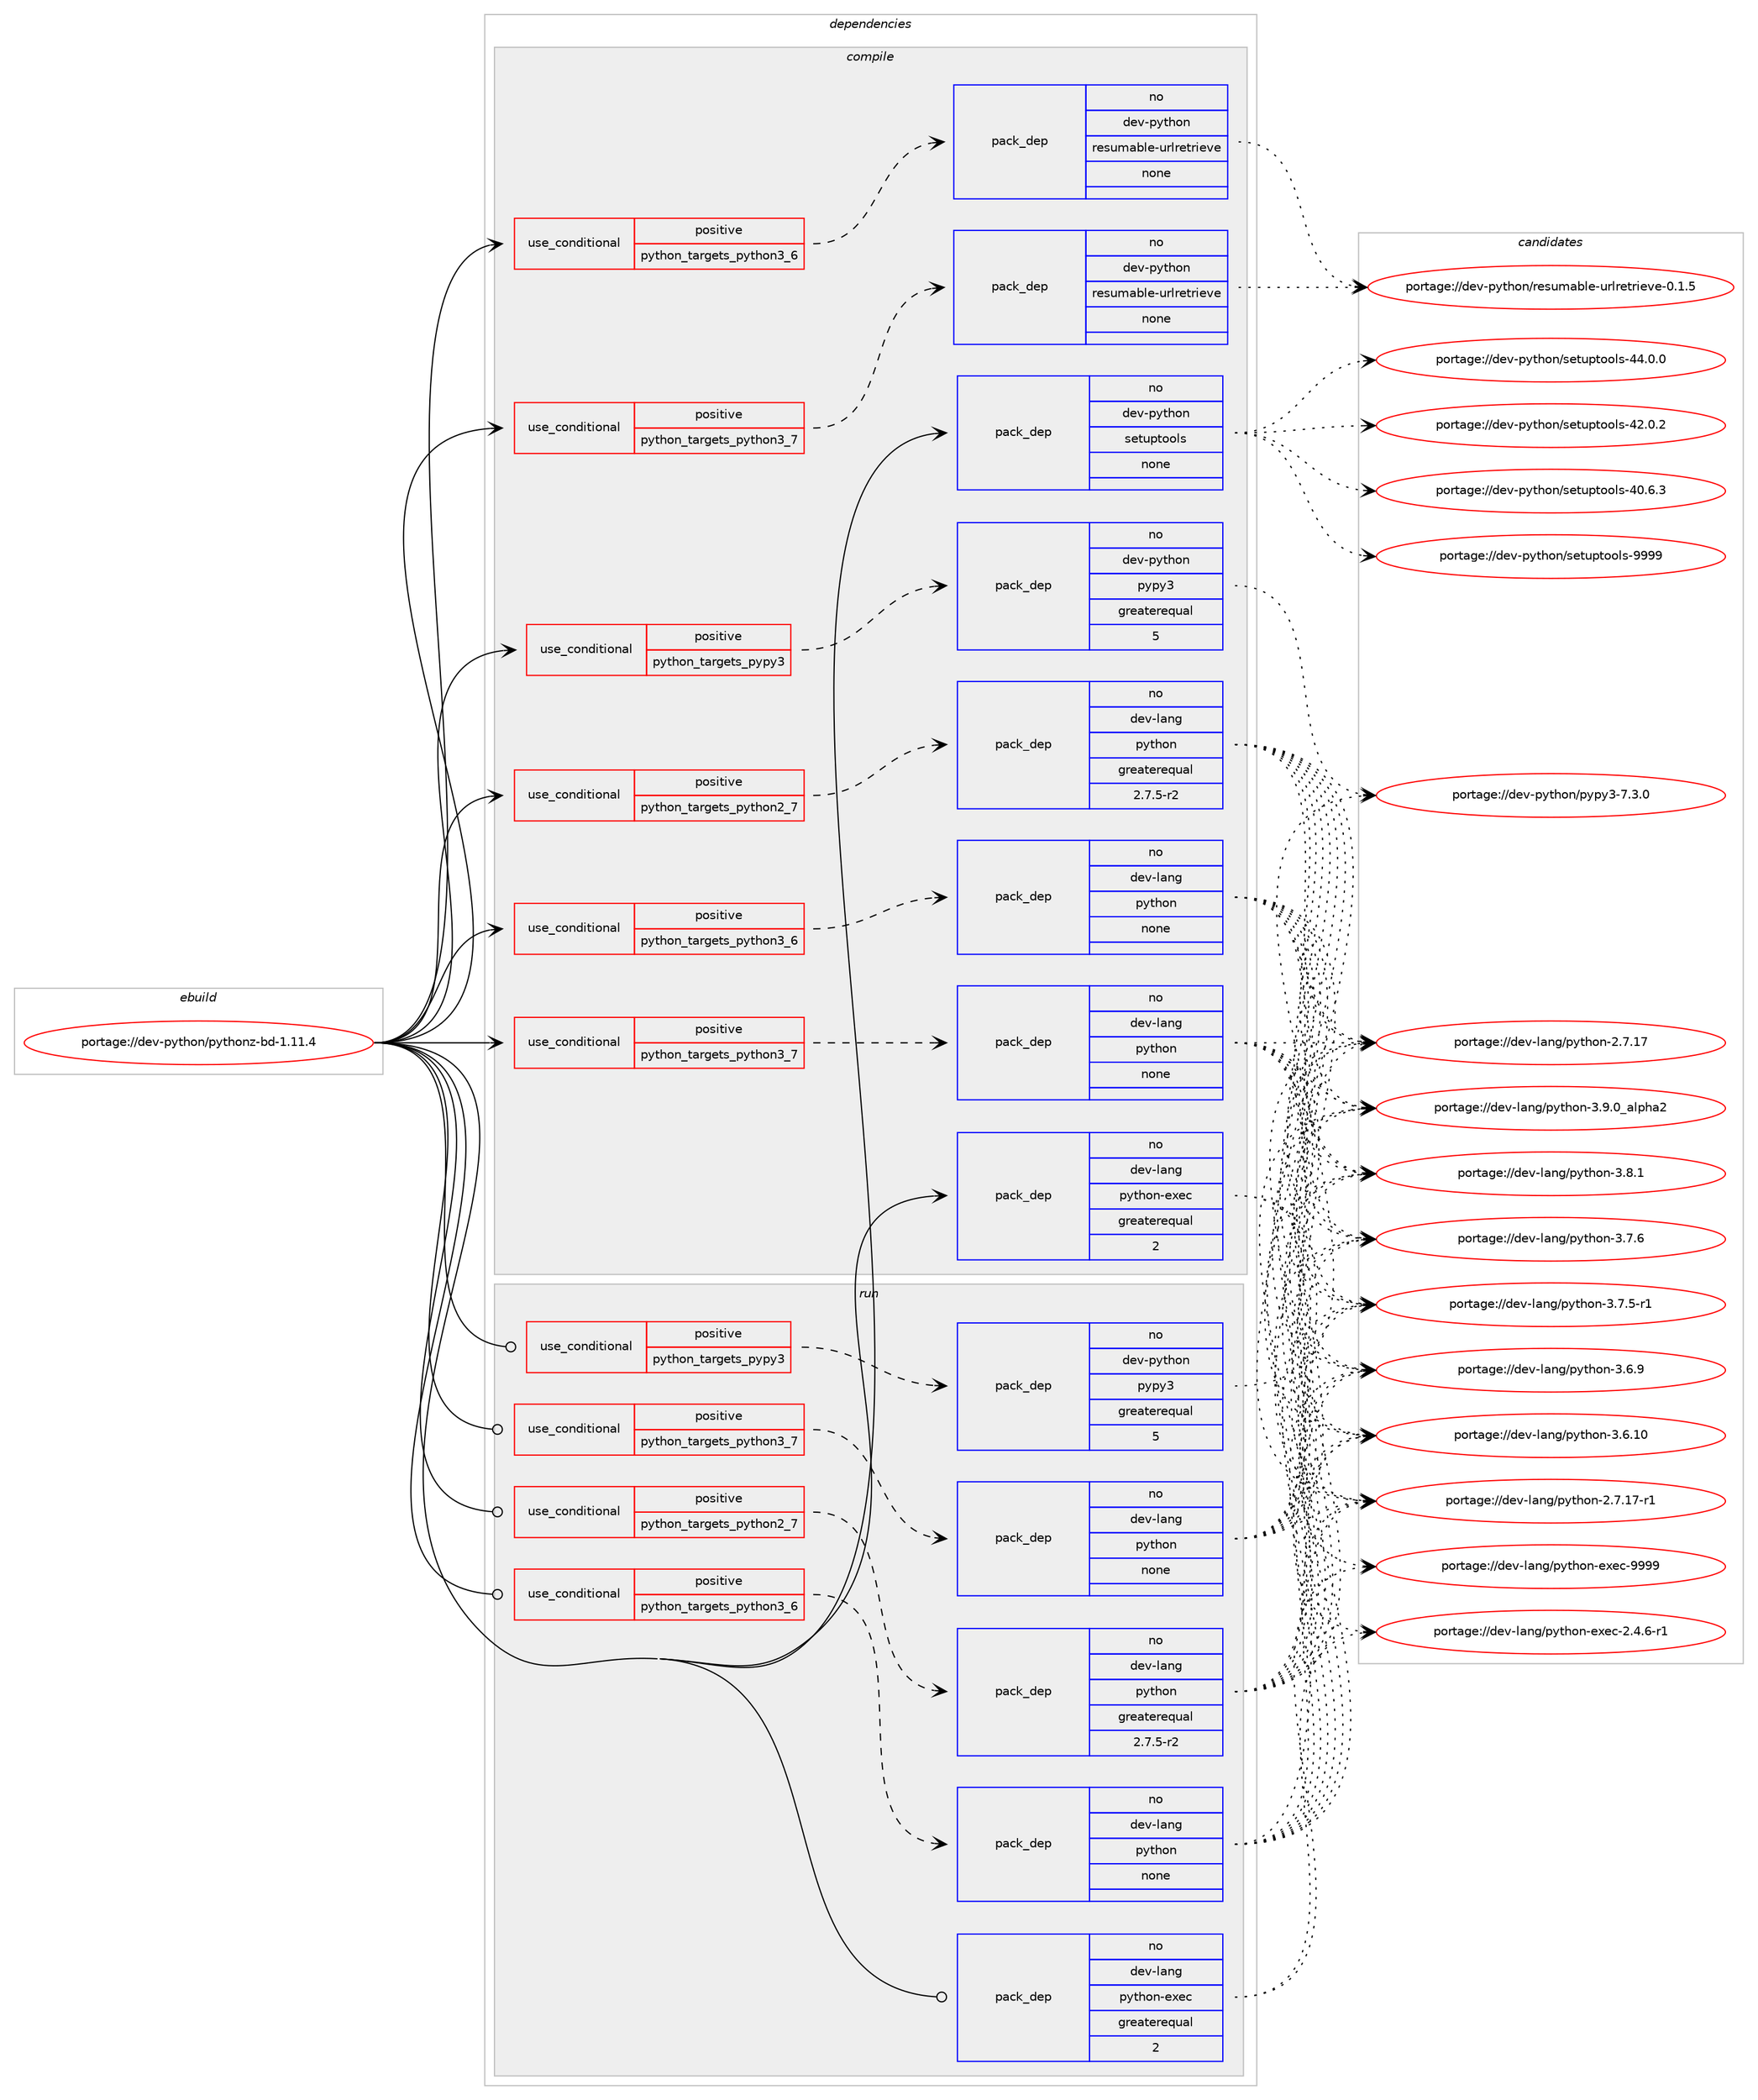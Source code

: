 digraph prolog {

# *************
# Graph options
# *************

newrank=true;
concentrate=true;
compound=true;
graph [rankdir=LR,fontname=Helvetica,fontsize=10,ranksep=1.5];#, ranksep=2.5, nodesep=0.2];
edge  [arrowhead=vee];
node  [fontname=Helvetica,fontsize=10];

# **********
# The ebuild
# **********

subgraph cluster_leftcol {
color=gray;
label=<<i>ebuild</i>>;
id [label="portage://dev-python/pythonz-bd-1.11.4", color=red, width=4, href="../dev-python/pythonz-bd-1.11.4.svg"];
}

# ****************
# The dependencies
# ****************

subgraph cluster_midcol {
color=gray;
label=<<i>dependencies</i>>;
subgraph cluster_compile {
fillcolor="#eeeeee";
style=filled;
label=<<i>compile</i>>;
subgraph cond107354 {
dependency430229 [label=<<TABLE BORDER="0" CELLBORDER="1" CELLSPACING="0" CELLPADDING="4"><TR><TD ROWSPAN="3" CELLPADDING="10">use_conditional</TD></TR><TR><TD>positive</TD></TR><TR><TD>python_targets_pypy3</TD></TR></TABLE>>, shape=none, color=red];
subgraph pack317963 {
dependency430230 [label=<<TABLE BORDER="0" CELLBORDER="1" CELLSPACING="0" CELLPADDING="4" WIDTH="220"><TR><TD ROWSPAN="6" CELLPADDING="30">pack_dep</TD></TR><TR><TD WIDTH="110">no</TD></TR><TR><TD>dev-python</TD></TR><TR><TD>pypy3</TD></TR><TR><TD>greaterequal</TD></TR><TR><TD>5</TD></TR></TABLE>>, shape=none, color=blue];
}
dependency430229:e -> dependency430230:w [weight=20,style="dashed",arrowhead="vee"];
}
id:e -> dependency430229:w [weight=20,style="solid",arrowhead="vee"];
subgraph cond107355 {
dependency430231 [label=<<TABLE BORDER="0" CELLBORDER="1" CELLSPACING="0" CELLPADDING="4"><TR><TD ROWSPAN="3" CELLPADDING="10">use_conditional</TD></TR><TR><TD>positive</TD></TR><TR><TD>python_targets_python2_7</TD></TR></TABLE>>, shape=none, color=red];
subgraph pack317964 {
dependency430232 [label=<<TABLE BORDER="0" CELLBORDER="1" CELLSPACING="0" CELLPADDING="4" WIDTH="220"><TR><TD ROWSPAN="6" CELLPADDING="30">pack_dep</TD></TR><TR><TD WIDTH="110">no</TD></TR><TR><TD>dev-lang</TD></TR><TR><TD>python</TD></TR><TR><TD>greaterequal</TD></TR><TR><TD>2.7.5-r2</TD></TR></TABLE>>, shape=none, color=blue];
}
dependency430231:e -> dependency430232:w [weight=20,style="dashed",arrowhead="vee"];
}
id:e -> dependency430231:w [weight=20,style="solid",arrowhead="vee"];
subgraph cond107356 {
dependency430233 [label=<<TABLE BORDER="0" CELLBORDER="1" CELLSPACING="0" CELLPADDING="4"><TR><TD ROWSPAN="3" CELLPADDING="10">use_conditional</TD></TR><TR><TD>positive</TD></TR><TR><TD>python_targets_python3_6</TD></TR></TABLE>>, shape=none, color=red];
subgraph pack317965 {
dependency430234 [label=<<TABLE BORDER="0" CELLBORDER="1" CELLSPACING="0" CELLPADDING="4" WIDTH="220"><TR><TD ROWSPAN="6" CELLPADDING="30">pack_dep</TD></TR><TR><TD WIDTH="110">no</TD></TR><TR><TD>dev-lang</TD></TR><TR><TD>python</TD></TR><TR><TD>none</TD></TR><TR><TD></TD></TR></TABLE>>, shape=none, color=blue];
}
dependency430233:e -> dependency430234:w [weight=20,style="dashed",arrowhead="vee"];
}
id:e -> dependency430233:w [weight=20,style="solid",arrowhead="vee"];
subgraph cond107357 {
dependency430235 [label=<<TABLE BORDER="0" CELLBORDER="1" CELLSPACING="0" CELLPADDING="4"><TR><TD ROWSPAN="3" CELLPADDING="10">use_conditional</TD></TR><TR><TD>positive</TD></TR><TR><TD>python_targets_python3_6</TD></TR></TABLE>>, shape=none, color=red];
subgraph pack317966 {
dependency430236 [label=<<TABLE BORDER="0" CELLBORDER="1" CELLSPACING="0" CELLPADDING="4" WIDTH="220"><TR><TD ROWSPAN="6" CELLPADDING="30">pack_dep</TD></TR><TR><TD WIDTH="110">no</TD></TR><TR><TD>dev-python</TD></TR><TR><TD>resumable-urlretrieve</TD></TR><TR><TD>none</TD></TR><TR><TD></TD></TR></TABLE>>, shape=none, color=blue];
}
dependency430235:e -> dependency430236:w [weight=20,style="dashed",arrowhead="vee"];
}
id:e -> dependency430235:w [weight=20,style="solid",arrowhead="vee"];
subgraph cond107358 {
dependency430237 [label=<<TABLE BORDER="0" CELLBORDER="1" CELLSPACING="0" CELLPADDING="4"><TR><TD ROWSPAN="3" CELLPADDING="10">use_conditional</TD></TR><TR><TD>positive</TD></TR><TR><TD>python_targets_python3_7</TD></TR></TABLE>>, shape=none, color=red];
subgraph pack317967 {
dependency430238 [label=<<TABLE BORDER="0" CELLBORDER="1" CELLSPACING="0" CELLPADDING="4" WIDTH="220"><TR><TD ROWSPAN="6" CELLPADDING="30">pack_dep</TD></TR><TR><TD WIDTH="110">no</TD></TR><TR><TD>dev-lang</TD></TR><TR><TD>python</TD></TR><TR><TD>none</TD></TR><TR><TD></TD></TR></TABLE>>, shape=none, color=blue];
}
dependency430237:e -> dependency430238:w [weight=20,style="dashed",arrowhead="vee"];
}
id:e -> dependency430237:w [weight=20,style="solid",arrowhead="vee"];
subgraph cond107359 {
dependency430239 [label=<<TABLE BORDER="0" CELLBORDER="1" CELLSPACING="0" CELLPADDING="4"><TR><TD ROWSPAN="3" CELLPADDING="10">use_conditional</TD></TR><TR><TD>positive</TD></TR><TR><TD>python_targets_python3_7</TD></TR></TABLE>>, shape=none, color=red];
subgraph pack317968 {
dependency430240 [label=<<TABLE BORDER="0" CELLBORDER="1" CELLSPACING="0" CELLPADDING="4" WIDTH="220"><TR><TD ROWSPAN="6" CELLPADDING="30">pack_dep</TD></TR><TR><TD WIDTH="110">no</TD></TR><TR><TD>dev-python</TD></TR><TR><TD>resumable-urlretrieve</TD></TR><TR><TD>none</TD></TR><TR><TD></TD></TR></TABLE>>, shape=none, color=blue];
}
dependency430239:e -> dependency430240:w [weight=20,style="dashed",arrowhead="vee"];
}
id:e -> dependency430239:w [weight=20,style="solid",arrowhead="vee"];
subgraph pack317969 {
dependency430241 [label=<<TABLE BORDER="0" CELLBORDER="1" CELLSPACING="0" CELLPADDING="4" WIDTH="220"><TR><TD ROWSPAN="6" CELLPADDING="30">pack_dep</TD></TR><TR><TD WIDTH="110">no</TD></TR><TR><TD>dev-lang</TD></TR><TR><TD>python-exec</TD></TR><TR><TD>greaterequal</TD></TR><TR><TD>2</TD></TR></TABLE>>, shape=none, color=blue];
}
id:e -> dependency430241:w [weight=20,style="solid",arrowhead="vee"];
subgraph pack317970 {
dependency430242 [label=<<TABLE BORDER="0" CELLBORDER="1" CELLSPACING="0" CELLPADDING="4" WIDTH="220"><TR><TD ROWSPAN="6" CELLPADDING="30">pack_dep</TD></TR><TR><TD WIDTH="110">no</TD></TR><TR><TD>dev-python</TD></TR><TR><TD>setuptools</TD></TR><TR><TD>none</TD></TR><TR><TD></TD></TR></TABLE>>, shape=none, color=blue];
}
id:e -> dependency430242:w [weight=20,style="solid",arrowhead="vee"];
}
subgraph cluster_compileandrun {
fillcolor="#eeeeee";
style=filled;
label=<<i>compile and run</i>>;
}
subgraph cluster_run {
fillcolor="#eeeeee";
style=filled;
label=<<i>run</i>>;
subgraph cond107360 {
dependency430243 [label=<<TABLE BORDER="0" CELLBORDER="1" CELLSPACING="0" CELLPADDING="4"><TR><TD ROWSPAN="3" CELLPADDING="10">use_conditional</TD></TR><TR><TD>positive</TD></TR><TR><TD>python_targets_pypy3</TD></TR></TABLE>>, shape=none, color=red];
subgraph pack317971 {
dependency430244 [label=<<TABLE BORDER="0" CELLBORDER="1" CELLSPACING="0" CELLPADDING="4" WIDTH="220"><TR><TD ROWSPAN="6" CELLPADDING="30">pack_dep</TD></TR><TR><TD WIDTH="110">no</TD></TR><TR><TD>dev-python</TD></TR><TR><TD>pypy3</TD></TR><TR><TD>greaterequal</TD></TR><TR><TD>5</TD></TR></TABLE>>, shape=none, color=blue];
}
dependency430243:e -> dependency430244:w [weight=20,style="dashed",arrowhead="vee"];
}
id:e -> dependency430243:w [weight=20,style="solid",arrowhead="odot"];
subgraph cond107361 {
dependency430245 [label=<<TABLE BORDER="0" CELLBORDER="1" CELLSPACING="0" CELLPADDING="4"><TR><TD ROWSPAN="3" CELLPADDING="10">use_conditional</TD></TR><TR><TD>positive</TD></TR><TR><TD>python_targets_python2_7</TD></TR></TABLE>>, shape=none, color=red];
subgraph pack317972 {
dependency430246 [label=<<TABLE BORDER="0" CELLBORDER="1" CELLSPACING="0" CELLPADDING="4" WIDTH="220"><TR><TD ROWSPAN="6" CELLPADDING="30">pack_dep</TD></TR><TR><TD WIDTH="110">no</TD></TR><TR><TD>dev-lang</TD></TR><TR><TD>python</TD></TR><TR><TD>greaterequal</TD></TR><TR><TD>2.7.5-r2</TD></TR></TABLE>>, shape=none, color=blue];
}
dependency430245:e -> dependency430246:w [weight=20,style="dashed",arrowhead="vee"];
}
id:e -> dependency430245:w [weight=20,style="solid",arrowhead="odot"];
subgraph cond107362 {
dependency430247 [label=<<TABLE BORDER="0" CELLBORDER="1" CELLSPACING="0" CELLPADDING="4"><TR><TD ROWSPAN="3" CELLPADDING="10">use_conditional</TD></TR><TR><TD>positive</TD></TR><TR><TD>python_targets_python3_6</TD></TR></TABLE>>, shape=none, color=red];
subgraph pack317973 {
dependency430248 [label=<<TABLE BORDER="0" CELLBORDER="1" CELLSPACING="0" CELLPADDING="4" WIDTH="220"><TR><TD ROWSPAN="6" CELLPADDING="30">pack_dep</TD></TR><TR><TD WIDTH="110">no</TD></TR><TR><TD>dev-lang</TD></TR><TR><TD>python</TD></TR><TR><TD>none</TD></TR><TR><TD></TD></TR></TABLE>>, shape=none, color=blue];
}
dependency430247:e -> dependency430248:w [weight=20,style="dashed",arrowhead="vee"];
}
id:e -> dependency430247:w [weight=20,style="solid",arrowhead="odot"];
subgraph cond107363 {
dependency430249 [label=<<TABLE BORDER="0" CELLBORDER="1" CELLSPACING="0" CELLPADDING="4"><TR><TD ROWSPAN="3" CELLPADDING="10">use_conditional</TD></TR><TR><TD>positive</TD></TR><TR><TD>python_targets_python3_7</TD></TR></TABLE>>, shape=none, color=red];
subgraph pack317974 {
dependency430250 [label=<<TABLE BORDER="0" CELLBORDER="1" CELLSPACING="0" CELLPADDING="4" WIDTH="220"><TR><TD ROWSPAN="6" CELLPADDING="30">pack_dep</TD></TR><TR><TD WIDTH="110">no</TD></TR><TR><TD>dev-lang</TD></TR><TR><TD>python</TD></TR><TR><TD>none</TD></TR><TR><TD></TD></TR></TABLE>>, shape=none, color=blue];
}
dependency430249:e -> dependency430250:w [weight=20,style="dashed",arrowhead="vee"];
}
id:e -> dependency430249:w [weight=20,style="solid",arrowhead="odot"];
subgraph pack317975 {
dependency430251 [label=<<TABLE BORDER="0" CELLBORDER="1" CELLSPACING="0" CELLPADDING="4" WIDTH="220"><TR><TD ROWSPAN="6" CELLPADDING="30">pack_dep</TD></TR><TR><TD WIDTH="110">no</TD></TR><TR><TD>dev-lang</TD></TR><TR><TD>python-exec</TD></TR><TR><TD>greaterequal</TD></TR><TR><TD>2</TD></TR></TABLE>>, shape=none, color=blue];
}
id:e -> dependency430251:w [weight=20,style="solid",arrowhead="odot"];
}
}

# **************
# The candidates
# **************

subgraph cluster_choices {
rank=same;
color=gray;
label=<<i>candidates</i>>;

subgraph choice317963 {
color=black;
nodesep=1;
choice100101118451121211161041111104711212111212151455546514648 [label="portage://dev-python/pypy3-7.3.0", color=red, width=4,href="../dev-python/pypy3-7.3.0.svg"];
dependency430230:e -> choice100101118451121211161041111104711212111212151455546514648:w [style=dotted,weight="100"];
}
subgraph choice317964 {
color=black;
nodesep=1;
choice10010111845108971101034711212111610411111045514657464895971081121049750 [label="portage://dev-lang/python-3.9.0_alpha2", color=red, width=4,href="../dev-lang/python-3.9.0_alpha2.svg"];
choice100101118451089711010347112121116104111110455146564649 [label="portage://dev-lang/python-3.8.1", color=red, width=4,href="../dev-lang/python-3.8.1.svg"];
choice100101118451089711010347112121116104111110455146554654 [label="portage://dev-lang/python-3.7.6", color=red, width=4,href="../dev-lang/python-3.7.6.svg"];
choice1001011184510897110103471121211161041111104551465546534511449 [label="portage://dev-lang/python-3.7.5-r1", color=red, width=4,href="../dev-lang/python-3.7.5-r1.svg"];
choice100101118451089711010347112121116104111110455146544657 [label="portage://dev-lang/python-3.6.9", color=red, width=4,href="../dev-lang/python-3.6.9.svg"];
choice10010111845108971101034711212111610411111045514654464948 [label="portage://dev-lang/python-3.6.10", color=red, width=4,href="../dev-lang/python-3.6.10.svg"];
choice100101118451089711010347112121116104111110455046554649554511449 [label="portage://dev-lang/python-2.7.17-r1", color=red, width=4,href="../dev-lang/python-2.7.17-r1.svg"];
choice10010111845108971101034711212111610411111045504655464955 [label="portage://dev-lang/python-2.7.17", color=red, width=4,href="../dev-lang/python-2.7.17.svg"];
dependency430232:e -> choice10010111845108971101034711212111610411111045514657464895971081121049750:w [style=dotted,weight="100"];
dependency430232:e -> choice100101118451089711010347112121116104111110455146564649:w [style=dotted,weight="100"];
dependency430232:e -> choice100101118451089711010347112121116104111110455146554654:w [style=dotted,weight="100"];
dependency430232:e -> choice1001011184510897110103471121211161041111104551465546534511449:w [style=dotted,weight="100"];
dependency430232:e -> choice100101118451089711010347112121116104111110455146544657:w [style=dotted,weight="100"];
dependency430232:e -> choice10010111845108971101034711212111610411111045514654464948:w [style=dotted,weight="100"];
dependency430232:e -> choice100101118451089711010347112121116104111110455046554649554511449:w [style=dotted,weight="100"];
dependency430232:e -> choice10010111845108971101034711212111610411111045504655464955:w [style=dotted,weight="100"];
}
subgraph choice317965 {
color=black;
nodesep=1;
choice10010111845108971101034711212111610411111045514657464895971081121049750 [label="portage://dev-lang/python-3.9.0_alpha2", color=red, width=4,href="../dev-lang/python-3.9.0_alpha2.svg"];
choice100101118451089711010347112121116104111110455146564649 [label="portage://dev-lang/python-3.8.1", color=red, width=4,href="../dev-lang/python-3.8.1.svg"];
choice100101118451089711010347112121116104111110455146554654 [label="portage://dev-lang/python-3.7.6", color=red, width=4,href="../dev-lang/python-3.7.6.svg"];
choice1001011184510897110103471121211161041111104551465546534511449 [label="portage://dev-lang/python-3.7.5-r1", color=red, width=4,href="../dev-lang/python-3.7.5-r1.svg"];
choice100101118451089711010347112121116104111110455146544657 [label="portage://dev-lang/python-3.6.9", color=red, width=4,href="../dev-lang/python-3.6.9.svg"];
choice10010111845108971101034711212111610411111045514654464948 [label="portage://dev-lang/python-3.6.10", color=red, width=4,href="../dev-lang/python-3.6.10.svg"];
choice100101118451089711010347112121116104111110455046554649554511449 [label="portage://dev-lang/python-2.7.17-r1", color=red, width=4,href="../dev-lang/python-2.7.17-r1.svg"];
choice10010111845108971101034711212111610411111045504655464955 [label="portage://dev-lang/python-2.7.17", color=red, width=4,href="../dev-lang/python-2.7.17.svg"];
dependency430234:e -> choice10010111845108971101034711212111610411111045514657464895971081121049750:w [style=dotted,weight="100"];
dependency430234:e -> choice100101118451089711010347112121116104111110455146564649:w [style=dotted,weight="100"];
dependency430234:e -> choice100101118451089711010347112121116104111110455146554654:w [style=dotted,weight="100"];
dependency430234:e -> choice1001011184510897110103471121211161041111104551465546534511449:w [style=dotted,weight="100"];
dependency430234:e -> choice100101118451089711010347112121116104111110455146544657:w [style=dotted,weight="100"];
dependency430234:e -> choice10010111845108971101034711212111610411111045514654464948:w [style=dotted,weight="100"];
dependency430234:e -> choice100101118451089711010347112121116104111110455046554649554511449:w [style=dotted,weight="100"];
dependency430234:e -> choice10010111845108971101034711212111610411111045504655464955:w [style=dotted,weight="100"];
}
subgraph choice317966 {
color=black;
nodesep=1;
choice1001011184511212111610411111047114101115117109979810810145117114108114101116114105101118101454846494653 [label="portage://dev-python/resumable-urlretrieve-0.1.5", color=red, width=4,href="../dev-python/resumable-urlretrieve-0.1.5.svg"];
dependency430236:e -> choice1001011184511212111610411111047114101115117109979810810145117114108114101116114105101118101454846494653:w [style=dotted,weight="100"];
}
subgraph choice317967 {
color=black;
nodesep=1;
choice10010111845108971101034711212111610411111045514657464895971081121049750 [label="portage://dev-lang/python-3.9.0_alpha2", color=red, width=4,href="../dev-lang/python-3.9.0_alpha2.svg"];
choice100101118451089711010347112121116104111110455146564649 [label="portage://dev-lang/python-3.8.1", color=red, width=4,href="../dev-lang/python-3.8.1.svg"];
choice100101118451089711010347112121116104111110455146554654 [label="portage://dev-lang/python-3.7.6", color=red, width=4,href="../dev-lang/python-3.7.6.svg"];
choice1001011184510897110103471121211161041111104551465546534511449 [label="portage://dev-lang/python-3.7.5-r1", color=red, width=4,href="../dev-lang/python-3.7.5-r1.svg"];
choice100101118451089711010347112121116104111110455146544657 [label="portage://dev-lang/python-3.6.9", color=red, width=4,href="../dev-lang/python-3.6.9.svg"];
choice10010111845108971101034711212111610411111045514654464948 [label="portage://dev-lang/python-3.6.10", color=red, width=4,href="../dev-lang/python-3.6.10.svg"];
choice100101118451089711010347112121116104111110455046554649554511449 [label="portage://dev-lang/python-2.7.17-r1", color=red, width=4,href="../dev-lang/python-2.7.17-r1.svg"];
choice10010111845108971101034711212111610411111045504655464955 [label="portage://dev-lang/python-2.7.17", color=red, width=4,href="../dev-lang/python-2.7.17.svg"];
dependency430238:e -> choice10010111845108971101034711212111610411111045514657464895971081121049750:w [style=dotted,weight="100"];
dependency430238:e -> choice100101118451089711010347112121116104111110455146564649:w [style=dotted,weight="100"];
dependency430238:e -> choice100101118451089711010347112121116104111110455146554654:w [style=dotted,weight="100"];
dependency430238:e -> choice1001011184510897110103471121211161041111104551465546534511449:w [style=dotted,weight="100"];
dependency430238:e -> choice100101118451089711010347112121116104111110455146544657:w [style=dotted,weight="100"];
dependency430238:e -> choice10010111845108971101034711212111610411111045514654464948:w [style=dotted,weight="100"];
dependency430238:e -> choice100101118451089711010347112121116104111110455046554649554511449:w [style=dotted,weight="100"];
dependency430238:e -> choice10010111845108971101034711212111610411111045504655464955:w [style=dotted,weight="100"];
}
subgraph choice317968 {
color=black;
nodesep=1;
choice1001011184511212111610411111047114101115117109979810810145117114108114101116114105101118101454846494653 [label="portage://dev-python/resumable-urlretrieve-0.1.5", color=red, width=4,href="../dev-python/resumable-urlretrieve-0.1.5.svg"];
dependency430240:e -> choice1001011184511212111610411111047114101115117109979810810145117114108114101116114105101118101454846494653:w [style=dotted,weight="100"];
}
subgraph choice317969 {
color=black;
nodesep=1;
choice10010111845108971101034711212111610411111045101120101994557575757 [label="portage://dev-lang/python-exec-9999", color=red, width=4,href="../dev-lang/python-exec-9999.svg"];
choice10010111845108971101034711212111610411111045101120101994550465246544511449 [label="portage://dev-lang/python-exec-2.4.6-r1", color=red, width=4,href="../dev-lang/python-exec-2.4.6-r1.svg"];
dependency430241:e -> choice10010111845108971101034711212111610411111045101120101994557575757:w [style=dotted,weight="100"];
dependency430241:e -> choice10010111845108971101034711212111610411111045101120101994550465246544511449:w [style=dotted,weight="100"];
}
subgraph choice317970 {
color=black;
nodesep=1;
choice10010111845112121116104111110471151011161171121161111111081154557575757 [label="portage://dev-python/setuptools-9999", color=red, width=4,href="../dev-python/setuptools-9999.svg"];
choice100101118451121211161041111104711510111611711211611111110811545525246484648 [label="portage://dev-python/setuptools-44.0.0", color=red, width=4,href="../dev-python/setuptools-44.0.0.svg"];
choice100101118451121211161041111104711510111611711211611111110811545525046484650 [label="portage://dev-python/setuptools-42.0.2", color=red, width=4,href="../dev-python/setuptools-42.0.2.svg"];
choice100101118451121211161041111104711510111611711211611111110811545524846544651 [label="portage://dev-python/setuptools-40.6.3", color=red, width=4,href="../dev-python/setuptools-40.6.3.svg"];
dependency430242:e -> choice10010111845112121116104111110471151011161171121161111111081154557575757:w [style=dotted,weight="100"];
dependency430242:e -> choice100101118451121211161041111104711510111611711211611111110811545525246484648:w [style=dotted,weight="100"];
dependency430242:e -> choice100101118451121211161041111104711510111611711211611111110811545525046484650:w [style=dotted,weight="100"];
dependency430242:e -> choice100101118451121211161041111104711510111611711211611111110811545524846544651:w [style=dotted,weight="100"];
}
subgraph choice317971 {
color=black;
nodesep=1;
choice100101118451121211161041111104711212111212151455546514648 [label="portage://dev-python/pypy3-7.3.0", color=red, width=4,href="../dev-python/pypy3-7.3.0.svg"];
dependency430244:e -> choice100101118451121211161041111104711212111212151455546514648:w [style=dotted,weight="100"];
}
subgraph choice317972 {
color=black;
nodesep=1;
choice10010111845108971101034711212111610411111045514657464895971081121049750 [label="portage://dev-lang/python-3.9.0_alpha2", color=red, width=4,href="../dev-lang/python-3.9.0_alpha2.svg"];
choice100101118451089711010347112121116104111110455146564649 [label="portage://dev-lang/python-3.8.1", color=red, width=4,href="../dev-lang/python-3.8.1.svg"];
choice100101118451089711010347112121116104111110455146554654 [label="portage://dev-lang/python-3.7.6", color=red, width=4,href="../dev-lang/python-3.7.6.svg"];
choice1001011184510897110103471121211161041111104551465546534511449 [label="portage://dev-lang/python-3.7.5-r1", color=red, width=4,href="../dev-lang/python-3.7.5-r1.svg"];
choice100101118451089711010347112121116104111110455146544657 [label="portage://dev-lang/python-3.6.9", color=red, width=4,href="../dev-lang/python-3.6.9.svg"];
choice10010111845108971101034711212111610411111045514654464948 [label="portage://dev-lang/python-3.6.10", color=red, width=4,href="../dev-lang/python-3.6.10.svg"];
choice100101118451089711010347112121116104111110455046554649554511449 [label="portage://dev-lang/python-2.7.17-r1", color=red, width=4,href="../dev-lang/python-2.7.17-r1.svg"];
choice10010111845108971101034711212111610411111045504655464955 [label="portage://dev-lang/python-2.7.17", color=red, width=4,href="../dev-lang/python-2.7.17.svg"];
dependency430246:e -> choice10010111845108971101034711212111610411111045514657464895971081121049750:w [style=dotted,weight="100"];
dependency430246:e -> choice100101118451089711010347112121116104111110455146564649:w [style=dotted,weight="100"];
dependency430246:e -> choice100101118451089711010347112121116104111110455146554654:w [style=dotted,weight="100"];
dependency430246:e -> choice1001011184510897110103471121211161041111104551465546534511449:w [style=dotted,weight="100"];
dependency430246:e -> choice100101118451089711010347112121116104111110455146544657:w [style=dotted,weight="100"];
dependency430246:e -> choice10010111845108971101034711212111610411111045514654464948:w [style=dotted,weight="100"];
dependency430246:e -> choice100101118451089711010347112121116104111110455046554649554511449:w [style=dotted,weight="100"];
dependency430246:e -> choice10010111845108971101034711212111610411111045504655464955:w [style=dotted,weight="100"];
}
subgraph choice317973 {
color=black;
nodesep=1;
choice10010111845108971101034711212111610411111045514657464895971081121049750 [label="portage://dev-lang/python-3.9.0_alpha2", color=red, width=4,href="../dev-lang/python-3.9.0_alpha2.svg"];
choice100101118451089711010347112121116104111110455146564649 [label="portage://dev-lang/python-3.8.1", color=red, width=4,href="../dev-lang/python-3.8.1.svg"];
choice100101118451089711010347112121116104111110455146554654 [label="portage://dev-lang/python-3.7.6", color=red, width=4,href="../dev-lang/python-3.7.6.svg"];
choice1001011184510897110103471121211161041111104551465546534511449 [label="portage://dev-lang/python-3.7.5-r1", color=red, width=4,href="../dev-lang/python-3.7.5-r1.svg"];
choice100101118451089711010347112121116104111110455146544657 [label="portage://dev-lang/python-3.6.9", color=red, width=4,href="../dev-lang/python-3.6.9.svg"];
choice10010111845108971101034711212111610411111045514654464948 [label="portage://dev-lang/python-3.6.10", color=red, width=4,href="../dev-lang/python-3.6.10.svg"];
choice100101118451089711010347112121116104111110455046554649554511449 [label="portage://dev-lang/python-2.7.17-r1", color=red, width=4,href="../dev-lang/python-2.7.17-r1.svg"];
choice10010111845108971101034711212111610411111045504655464955 [label="portage://dev-lang/python-2.7.17", color=red, width=4,href="../dev-lang/python-2.7.17.svg"];
dependency430248:e -> choice10010111845108971101034711212111610411111045514657464895971081121049750:w [style=dotted,weight="100"];
dependency430248:e -> choice100101118451089711010347112121116104111110455146564649:w [style=dotted,weight="100"];
dependency430248:e -> choice100101118451089711010347112121116104111110455146554654:w [style=dotted,weight="100"];
dependency430248:e -> choice1001011184510897110103471121211161041111104551465546534511449:w [style=dotted,weight="100"];
dependency430248:e -> choice100101118451089711010347112121116104111110455146544657:w [style=dotted,weight="100"];
dependency430248:e -> choice10010111845108971101034711212111610411111045514654464948:w [style=dotted,weight="100"];
dependency430248:e -> choice100101118451089711010347112121116104111110455046554649554511449:w [style=dotted,weight="100"];
dependency430248:e -> choice10010111845108971101034711212111610411111045504655464955:w [style=dotted,weight="100"];
}
subgraph choice317974 {
color=black;
nodesep=1;
choice10010111845108971101034711212111610411111045514657464895971081121049750 [label="portage://dev-lang/python-3.9.0_alpha2", color=red, width=4,href="../dev-lang/python-3.9.0_alpha2.svg"];
choice100101118451089711010347112121116104111110455146564649 [label="portage://dev-lang/python-3.8.1", color=red, width=4,href="../dev-lang/python-3.8.1.svg"];
choice100101118451089711010347112121116104111110455146554654 [label="portage://dev-lang/python-3.7.6", color=red, width=4,href="../dev-lang/python-3.7.6.svg"];
choice1001011184510897110103471121211161041111104551465546534511449 [label="portage://dev-lang/python-3.7.5-r1", color=red, width=4,href="../dev-lang/python-3.7.5-r1.svg"];
choice100101118451089711010347112121116104111110455146544657 [label="portage://dev-lang/python-3.6.9", color=red, width=4,href="../dev-lang/python-3.6.9.svg"];
choice10010111845108971101034711212111610411111045514654464948 [label="portage://dev-lang/python-3.6.10", color=red, width=4,href="../dev-lang/python-3.6.10.svg"];
choice100101118451089711010347112121116104111110455046554649554511449 [label="portage://dev-lang/python-2.7.17-r1", color=red, width=4,href="../dev-lang/python-2.7.17-r1.svg"];
choice10010111845108971101034711212111610411111045504655464955 [label="portage://dev-lang/python-2.7.17", color=red, width=4,href="../dev-lang/python-2.7.17.svg"];
dependency430250:e -> choice10010111845108971101034711212111610411111045514657464895971081121049750:w [style=dotted,weight="100"];
dependency430250:e -> choice100101118451089711010347112121116104111110455146564649:w [style=dotted,weight="100"];
dependency430250:e -> choice100101118451089711010347112121116104111110455146554654:w [style=dotted,weight="100"];
dependency430250:e -> choice1001011184510897110103471121211161041111104551465546534511449:w [style=dotted,weight="100"];
dependency430250:e -> choice100101118451089711010347112121116104111110455146544657:w [style=dotted,weight="100"];
dependency430250:e -> choice10010111845108971101034711212111610411111045514654464948:w [style=dotted,weight="100"];
dependency430250:e -> choice100101118451089711010347112121116104111110455046554649554511449:w [style=dotted,weight="100"];
dependency430250:e -> choice10010111845108971101034711212111610411111045504655464955:w [style=dotted,weight="100"];
}
subgraph choice317975 {
color=black;
nodesep=1;
choice10010111845108971101034711212111610411111045101120101994557575757 [label="portage://dev-lang/python-exec-9999", color=red, width=4,href="../dev-lang/python-exec-9999.svg"];
choice10010111845108971101034711212111610411111045101120101994550465246544511449 [label="portage://dev-lang/python-exec-2.4.6-r1", color=red, width=4,href="../dev-lang/python-exec-2.4.6-r1.svg"];
dependency430251:e -> choice10010111845108971101034711212111610411111045101120101994557575757:w [style=dotted,weight="100"];
dependency430251:e -> choice10010111845108971101034711212111610411111045101120101994550465246544511449:w [style=dotted,weight="100"];
}
}

}
